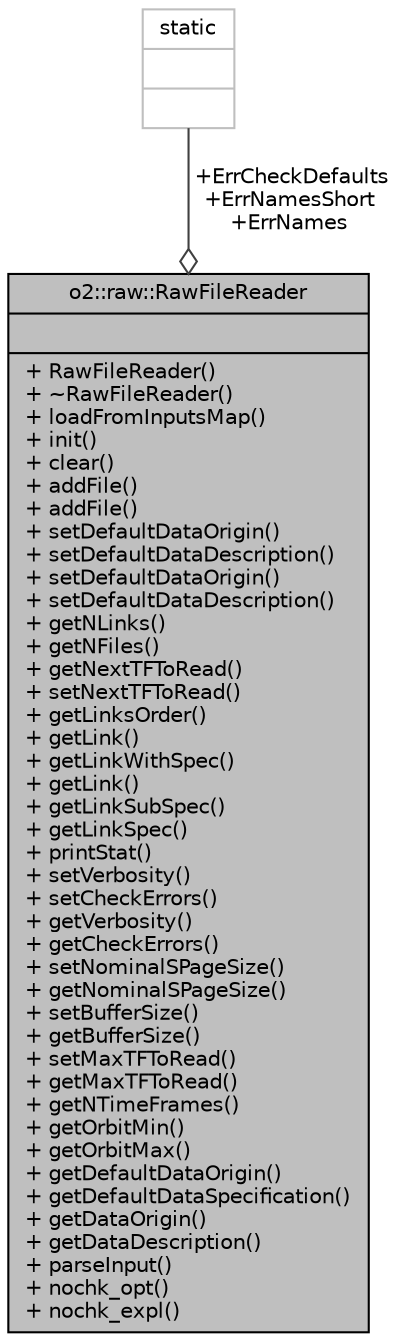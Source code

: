 digraph "o2::raw::RawFileReader"
{
 // INTERACTIVE_SVG=YES
  bgcolor="transparent";
  edge [fontname="Helvetica",fontsize="10",labelfontname="Helvetica",labelfontsize="10"];
  node [fontname="Helvetica",fontsize="10",shape=record];
  Node1 [label="{o2::raw::RawFileReader\n||+ RawFileReader()\l+ ~RawFileReader()\l+ loadFromInputsMap()\l+ init()\l+ clear()\l+ addFile()\l+ addFile()\l+ setDefaultDataOrigin()\l+ setDefaultDataDescription()\l+ setDefaultDataOrigin()\l+ setDefaultDataDescription()\l+ getNLinks()\l+ getNFiles()\l+ getNextTFToRead()\l+ setNextTFToRead()\l+ getLinksOrder()\l+ getLink()\l+ getLinkWithSpec()\l+ getLink()\l+ getLinkSubSpec()\l+ getLinkSpec()\l+ printStat()\l+ setVerbosity()\l+ setCheckErrors()\l+ getVerbosity()\l+ getCheckErrors()\l+ setNominalSPageSize()\l+ getNominalSPageSize()\l+ setBufferSize()\l+ getBufferSize()\l+ setMaxTFToRead()\l+ getMaxTFToRead()\l+ getNTimeFrames()\l+ getOrbitMin()\l+ getOrbitMax()\l+ getDefaultDataOrigin()\l+ getDefaultDataSpecification()\l+ getDataOrigin()\l+ getDataDescription()\l+ parseInput()\l+ nochk_opt()\l+ nochk_expl()\l}",height=0.2,width=0.4,color="black", fillcolor="grey75", style="filled", fontcolor="black"];
  Node2 -> Node1 [color="grey25",fontsize="10",style="solid",label=" +ErrCheckDefaults\n+ErrNamesShort\n+ErrNames" ,arrowhead="odiamond",fontname="Helvetica"];
  Node2 [label="{static\n||}",height=0.2,width=0.4,color="grey75"];
}
